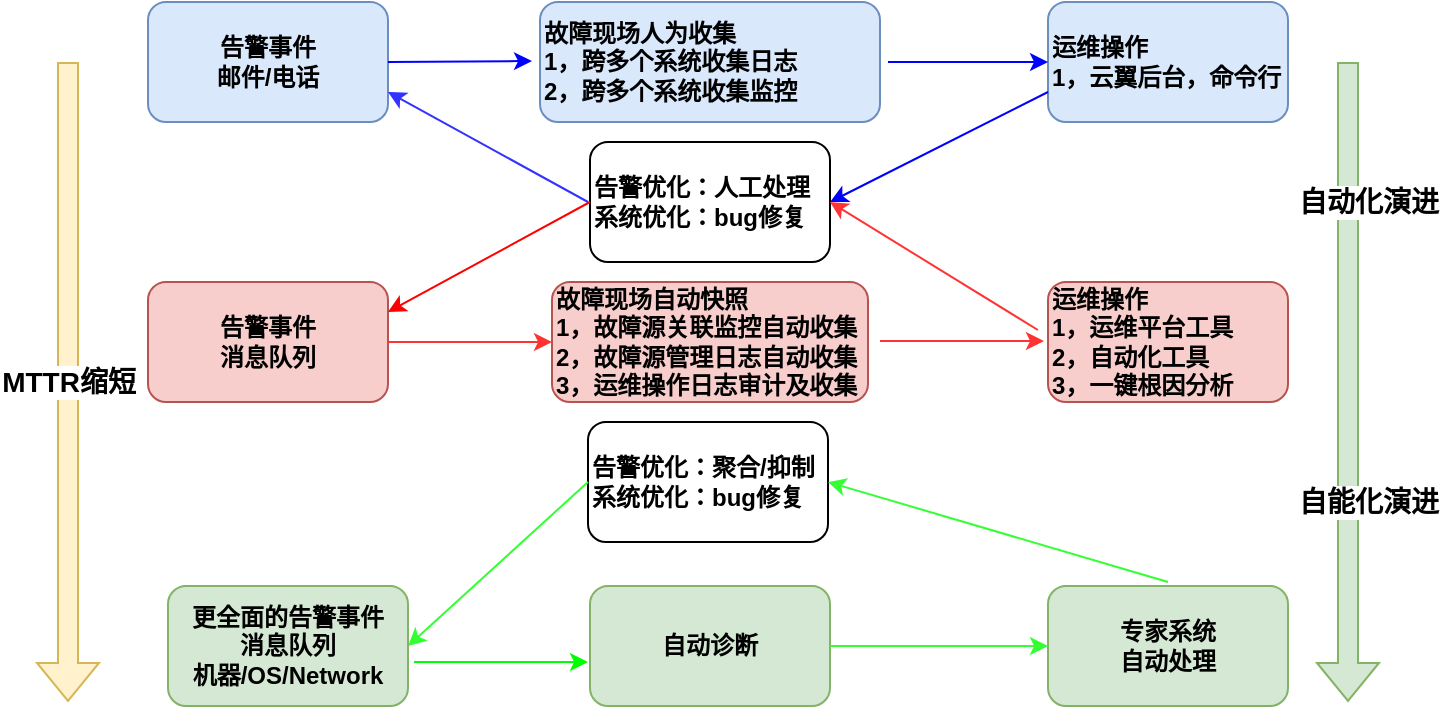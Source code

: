 <mxfile version="20.2.7" type="github">
  <diagram id="7NXCHy1C1isHsXD3MS3e" name="第 1 页">
    <mxGraphModel dx="1041" dy="721" grid="1" gridSize="10" guides="1" tooltips="1" connect="1" arrows="1" fold="1" page="1" pageScale="1" pageWidth="827" pageHeight="1169" math="0" shadow="0">
      <root>
        <mxCell id="0" />
        <mxCell id="1" parent="0" />
        <mxCell id="jMzCAzvdCrpXLxqonx3--2" value="告警事件&lt;br style=&quot;font-size: 12px;&quot;&gt;消息队列" style="rounded=1;whiteSpace=wrap;html=1;fontStyle=1;fontSize=12;fillColor=#f8cecc;strokeColor=#b85450;" parent="1" vertex="1">
          <mxGeometry x="120" y="170" width="120" height="60" as="geometry" />
        </mxCell>
        <mxCell id="jMzCAzvdCrpXLxqonx3--3" value="故障现场自动快照&lt;br style=&quot;font-size: 12px;&quot;&gt;1，故障源关联监控自动收集&lt;br style=&quot;font-size: 12px;&quot;&gt;2，故障源管理日志自动收集&lt;br&gt;3，运维操作日志审计及收集" style="rounded=1;whiteSpace=wrap;html=1;align=left;fontStyle=1;fontSize=12;fillColor=#f8cecc;strokeColor=#b85450;" parent="1" vertex="1">
          <mxGeometry x="322" y="170" width="158" height="60" as="geometry" />
        </mxCell>
        <mxCell id="jMzCAzvdCrpXLxqonx3--4" value="告警优化：人工处理&lt;br style=&quot;font-size: 12px;&quot;&gt;系统优化：bug修复" style="rounded=1;whiteSpace=wrap;html=1;align=left;fontStyle=1;fontSize=12;" parent="1" vertex="1">
          <mxGeometry x="341" y="100" width="120" height="60" as="geometry" />
        </mxCell>
        <mxCell id="jMzCAzvdCrpXLxqonx3--5" value="运维操作&lt;br style=&quot;font-size: 12px;&quot;&gt;1，运维平台工具&lt;br style=&quot;font-size: 12px;&quot;&gt;2，自动化工具&lt;br&gt;3，一键根因分析" style="rounded=1;whiteSpace=wrap;html=1;align=left;fontStyle=1;fontSize=12;fillColor=#f8cecc;strokeColor=#b85450;" parent="1" vertex="1">
          <mxGeometry x="570" y="170" width="120" height="60" as="geometry" />
        </mxCell>
        <mxCell id="jMzCAzvdCrpXLxqonx3--11" value="" style="endArrow=classic;html=1;rounded=0;exitX=1;exitY=0.5;exitDx=0;exitDy=0;entryX=0;entryY=0.5;entryDx=0;entryDy=0;fontStyle=1;fontSize=12;strokeColor=#FF3333;" parent="1" source="jMzCAzvdCrpXLxqonx3--2" target="jMzCAzvdCrpXLxqonx3--3" edge="1">
          <mxGeometry width="50" height="50" relative="1" as="geometry">
            <mxPoint x="390" y="380" as="sourcePoint" />
            <mxPoint x="440" y="330" as="targetPoint" />
          </mxGeometry>
        </mxCell>
        <mxCell id="jMzCAzvdCrpXLxqonx3--12" value="" style="endArrow=classic;html=1;rounded=0;exitX=1;exitY=0.5;exitDx=0;exitDy=0;entryX=0;entryY=0.5;entryDx=0;entryDy=0;fontStyle=1;fontSize=12;strokeColor=#FF3333;" parent="1" edge="1">
          <mxGeometry width="50" height="50" relative="1" as="geometry">
            <mxPoint x="486" y="199.5" as="sourcePoint" />
            <mxPoint x="568" y="199.5" as="targetPoint" />
          </mxGeometry>
        </mxCell>
        <mxCell id="jMzCAzvdCrpXLxqonx3--13" value="" style="endArrow=classic;html=1;rounded=0;entryX=1;entryY=0.5;entryDx=0;entryDy=0;exitX=-0.042;exitY=0.4;exitDx=0;exitDy=0;exitPerimeter=0;fontStyle=1;fontSize=12;strokeColor=#FF3333;" parent="1" source="jMzCAzvdCrpXLxqonx3--5" target="jMzCAzvdCrpXLxqonx3--4" edge="1">
          <mxGeometry width="50" height="50" relative="1" as="geometry">
            <mxPoint x="390" y="380" as="sourcePoint" />
            <mxPoint x="440" y="330" as="targetPoint" />
          </mxGeometry>
        </mxCell>
        <mxCell id="jMzCAzvdCrpXLxqonx3--14" value="" style="endArrow=classic;html=1;rounded=0;entryX=1;entryY=0.25;entryDx=0;entryDy=0;exitX=0;exitY=0.5;exitDx=0;exitDy=0;fontStyle=1;fontSize=12;strokeColor=#FF0000;" parent="1" source="jMzCAzvdCrpXLxqonx3--4" target="jMzCAzvdCrpXLxqonx3--2" edge="1">
          <mxGeometry width="50" height="50" relative="1" as="geometry">
            <mxPoint x="390" y="380" as="sourcePoint" />
            <mxPoint x="440" y="330" as="targetPoint" />
          </mxGeometry>
        </mxCell>
        <mxCell id="jMzCAzvdCrpXLxqonx3--15" value="故障现场人为收集&lt;br style=&quot;font-size: 12px;&quot;&gt;1，跨多个系统收集日志&lt;br style=&quot;font-size: 12px;&quot;&gt;2，跨多个系统收集监控" style="rounded=1;whiteSpace=wrap;html=1;align=left;fontStyle=1;fontSize=12;fillColor=#dae8fc;strokeColor=#6c8ebf;" parent="1" vertex="1">
          <mxGeometry x="316" y="30" width="170" height="60" as="geometry" />
        </mxCell>
        <mxCell id="jMzCAzvdCrpXLxqonx3--16" value="告警事件&lt;br style=&quot;font-size: 12px;&quot;&gt;邮件/电话" style="rounded=1;whiteSpace=wrap;html=1;fontStyle=1;fontSize=12;fillColor=#dae8fc;strokeColor=#6c8ebf;" parent="1" vertex="1">
          <mxGeometry x="120" y="30" width="120" height="60" as="geometry" />
        </mxCell>
        <mxCell id="jMzCAzvdCrpXLxqonx3--17" value="运维操作&lt;br style=&quot;font-size: 12px;&quot;&gt;1，云翼后台，命令行" style="rounded=1;whiteSpace=wrap;html=1;align=left;fontStyle=1;fontSize=12;fillColor=#dae8fc;strokeColor=#6c8ebf;" parent="1" vertex="1">
          <mxGeometry x="570" y="30" width="120" height="60" as="geometry" />
        </mxCell>
        <mxCell id="jMzCAzvdCrpXLxqonx3--20" value="" style="endArrow=classic;html=1;rounded=0;entryX=0;entryY=0.5;entryDx=0;entryDy=0;fontStyle=1;fontSize=12;strokeColor=#0000FF;" parent="1" edge="1">
          <mxGeometry width="50" height="50" relative="1" as="geometry">
            <mxPoint x="240" y="60" as="sourcePoint" />
            <mxPoint x="312" y="59.5" as="targetPoint" />
          </mxGeometry>
        </mxCell>
        <mxCell id="jMzCAzvdCrpXLxqonx3--21" value="" style="endArrow=classic;html=1;rounded=0;entryX=0;entryY=0.5;entryDx=0;entryDy=0;fontStyle=1;fontSize=12;strokeColor=#0000FF;" parent="1" target="jMzCAzvdCrpXLxqonx3--17" edge="1">
          <mxGeometry width="50" height="50" relative="1" as="geometry">
            <mxPoint x="490" y="60" as="sourcePoint" />
            <mxPoint x="530" y="60" as="targetPoint" />
          </mxGeometry>
        </mxCell>
        <mxCell id="jMzCAzvdCrpXLxqonx3--24" value="" style="endArrow=classic;html=1;rounded=0;exitX=0;exitY=0.75;exitDx=0;exitDy=0;entryX=1;entryY=0.5;entryDx=0;entryDy=0;fontStyle=1;fontSize=12;strokeColor=#0000FF;" parent="1" source="jMzCAzvdCrpXLxqonx3--17" target="jMzCAzvdCrpXLxqonx3--4" edge="1">
          <mxGeometry width="50" height="50" relative="1" as="geometry">
            <mxPoint x="390" y="370" as="sourcePoint" />
            <mxPoint x="440" y="320" as="targetPoint" />
          </mxGeometry>
        </mxCell>
        <mxCell id="jMzCAzvdCrpXLxqonx3--25" value="" style="endArrow=classic;html=1;rounded=0;entryX=1;entryY=0.75;entryDx=0;entryDy=0;fontStyle=1;fontSize=12;strokeColor=#3333FF;" parent="1" target="jMzCAzvdCrpXLxqonx3--16" edge="1">
          <mxGeometry width="50" height="50" relative="1" as="geometry">
            <mxPoint x="340" y="130" as="sourcePoint" />
            <mxPoint x="180" y="90" as="targetPoint" />
          </mxGeometry>
        </mxCell>
        <mxCell id="jMzCAzvdCrpXLxqonx3--27" value="自动诊断" style="rounded=1;whiteSpace=wrap;html=1;fontStyle=1;fontSize=12;fillColor=#d5e8d4;strokeColor=#82b366;" parent="1" vertex="1">
          <mxGeometry x="341" y="322" width="120" height="60" as="geometry" />
        </mxCell>
        <mxCell id="jMzCAzvdCrpXLxqonx3--28" value="专家系统&lt;br style=&quot;font-size: 12px;&quot;&gt;自动处理" style="rounded=1;whiteSpace=wrap;html=1;fontStyle=1;fontSize=12;fillColor=#d5e8d4;strokeColor=#82b366;" parent="1" vertex="1">
          <mxGeometry x="570" y="322" width="120" height="60" as="geometry" />
        </mxCell>
        <mxCell id="aeQhxA_UpV6Iun8A8OlV-6" value="" style="endArrow=classic;html=1;rounded=0;entryX=0;entryY=0.5;entryDx=0;entryDy=0;fontStyle=1;fontSize=12;strokeColor=#33FF33;exitX=1;exitY=0.5;exitDx=0;exitDy=0;" parent="1" edge="1" target="jMzCAzvdCrpXLxqonx3--28" source="jMzCAzvdCrpXLxqonx3--27">
          <mxGeometry width="50" height="50" relative="1" as="geometry">
            <mxPoint x="470" y="352" as="sourcePoint" />
            <mxPoint x="562" y="351.5" as="targetPoint" />
          </mxGeometry>
        </mxCell>
        <mxCell id="JwlfBaq1WsFjzgbzM6YH-1" value="告警优化：聚合/抑制&lt;br style=&quot;font-size: 12px;&quot;&gt;系统优化：bug修复" style="rounded=1;whiteSpace=wrap;html=1;align=left;fontStyle=1;fontSize=12;" vertex="1" parent="1">
          <mxGeometry x="340" y="240" width="120" height="60" as="geometry" />
        </mxCell>
        <mxCell id="JwlfBaq1WsFjzgbzM6YH-2" value="" style="endArrow=classic;html=1;rounded=0;strokeColor=#00FF00;exitX=1.025;exitY=0.633;exitDx=0;exitDy=0;exitPerimeter=0;" edge="1" parent="1" source="JwlfBaq1WsFjzgbzM6YH-9">
          <mxGeometry width="50" height="50" relative="1" as="geometry">
            <mxPoint x="390" y="320" as="sourcePoint" />
            <mxPoint x="340" y="360" as="targetPoint" />
          </mxGeometry>
        </mxCell>
        <mxCell id="JwlfBaq1WsFjzgbzM6YH-3" value="" style="endArrow=classic;html=1;rounded=0;strokeColor=#33FF33;entryX=1;entryY=0.5;entryDx=0;entryDy=0;" edge="1" parent="1" target="JwlfBaq1WsFjzgbzM6YH-1">
          <mxGeometry width="50" height="50" relative="1" as="geometry">
            <mxPoint x="630" y="320" as="sourcePoint" />
            <mxPoint x="440" y="270" as="targetPoint" />
          </mxGeometry>
        </mxCell>
        <mxCell id="JwlfBaq1WsFjzgbzM6YH-4" value="" style="endArrow=classic;html=1;rounded=0;strokeColor=#33FF33;entryX=1;entryY=0.5;entryDx=0;entryDy=0;exitX=0;exitY=0.5;exitDx=0;exitDy=0;" edge="1" parent="1" source="JwlfBaq1WsFjzgbzM6YH-1" target="JwlfBaq1WsFjzgbzM6YH-9">
          <mxGeometry width="50" height="50" relative="1" as="geometry">
            <mxPoint x="390" y="320" as="sourcePoint" />
            <mxPoint x="440" y="270" as="targetPoint" />
          </mxGeometry>
        </mxCell>
        <mxCell id="JwlfBaq1WsFjzgbzM6YH-5" value="" style="shape=flexArrow;endArrow=classic;html=1;rounded=0;strokeColor=#82b366;fillColor=#d5e8d4;" edge="1" parent="1">
          <mxGeometry width="50" height="50" relative="1" as="geometry">
            <mxPoint x="720" y="60" as="sourcePoint" />
            <mxPoint x="720" y="380" as="targetPoint" />
          </mxGeometry>
        </mxCell>
        <mxCell id="JwlfBaq1WsFjzgbzM6YH-6" value="&lt;font style=&quot;font-size: 14px;&quot;&gt;&lt;b&gt;自动化演进&lt;/b&gt;&lt;/font&gt;" style="edgeLabel;html=1;align=center;verticalAlign=middle;resizable=0;points=[];" vertex="1" connectable="0" parent="JwlfBaq1WsFjzgbzM6YH-5">
          <mxGeometry x="-0.275" y="-1" relative="1" as="geometry">
            <mxPoint x="11" y="-46" as="offset" />
          </mxGeometry>
        </mxCell>
        <mxCell id="JwlfBaq1WsFjzgbzM6YH-9" value="更全面的告警事件&lt;br style=&quot;font-size: 12px;&quot;&gt;消息队列&lt;br&gt;机器/OS/Network" style="rounded=1;whiteSpace=wrap;html=1;fontStyle=1;fontSize=12;fillColor=#d5e8d4;strokeColor=#82b366;" vertex="1" parent="1">
          <mxGeometry x="130" y="322" width="120" height="60" as="geometry" />
        </mxCell>
        <mxCell id="JwlfBaq1WsFjzgbzM6YH-10" value="&lt;b&gt;&lt;font style=&quot;font-size: 14px;&quot;&gt;MTTR缩短&lt;/font&gt;&lt;/b&gt;" style="shape=flexArrow;endArrow=classic;html=1;rounded=0;strokeColor=#d6b656;fillColor=#fff2cc;" edge="1" parent="1">
          <mxGeometry width="50" height="50" relative="1" as="geometry">
            <mxPoint x="80" y="60" as="sourcePoint" />
            <mxPoint x="80" y="380" as="targetPoint" />
          </mxGeometry>
        </mxCell>
        <mxCell id="JwlfBaq1WsFjzgbzM6YH-11" value="&lt;font style=&quot;font-size: 14px;&quot;&gt;&lt;b&gt;自能化演进&lt;/b&gt;&lt;/font&gt;" style="edgeLabel;html=1;align=center;verticalAlign=middle;resizable=0;points=[];" vertex="1" connectable="0" parent="1">
          <mxGeometry x="730" y="280" as="geometry" />
        </mxCell>
      </root>
    </mxGraphModel>
  </diagram>
</mxfile>
